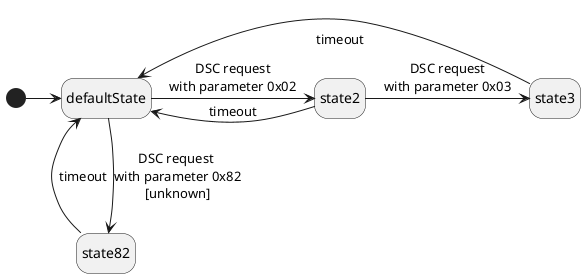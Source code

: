 @startuml
hide empty description

[*] -right-> defaultState
defaultState -right-> state2 : DSC request\nwith parameter 0x02
state2 -right-> state3 : DSC request\nwith parameter 0x03

state2 -left-> defaultState : timeout
state3 -left-> defaultState : \ntimeout
state82 -up-> defaultState : timeout
defaultState -down-> state82 : DSC request \nwith parameter 0x82\n[unknown]

@enduml
